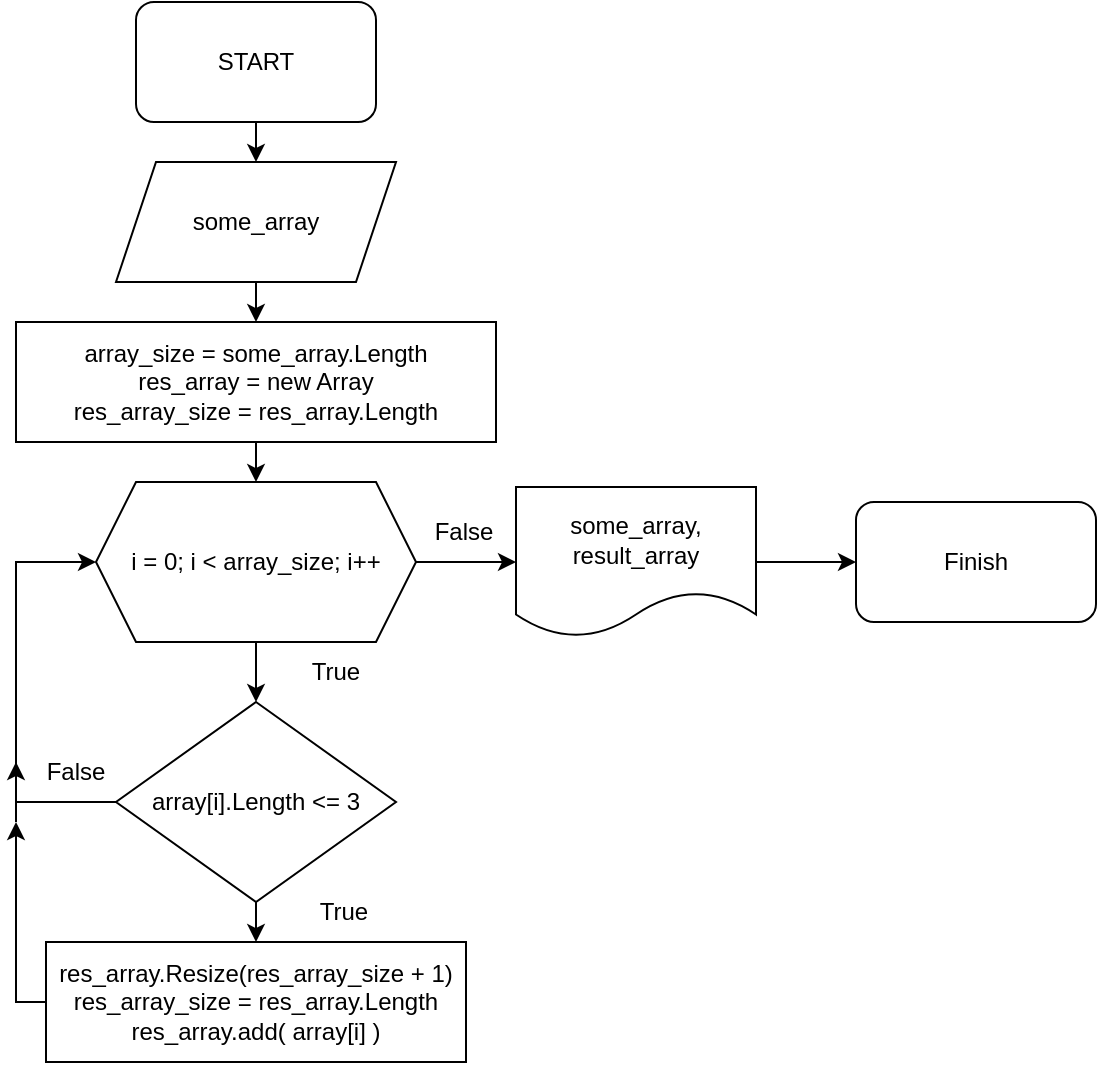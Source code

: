 <mxfile version="20.6.0" type="device"><diagram id="tvNLnXDEJZeiwaAtIqbP" name="Страница 1"><mxGraphModel dx="1422" dy="789" grid="1" gridSize="10" guides="1" tooltips="1" connect="1" arrows="1" fold="1" page="1" pageScale="1" pageWidth="827" pageHeight="1169" math="0" shadow="0"><root><mxCell id="0"/><mxCell id="1" parent="0"/><mxCell id="Neyg-PBzEWEoPHNEair2-26" style="edgeStyle=orthogonalEdgeStyle;rounded=0;orthogonalLoop=1;jettySize=auto;html=1;exitX=0.5;exitY=1;exitDx=0;exitDy=0;entryX=0.5;entryY=0;entryDx=0;entryDy=0;" edge="1" parent="1" source="Neyg-PBzEWEoPHNEair2-1" target="Neyg-PBzEWEoPHNEair2-3"><mxGeometry relative="1" as="geometry"/></mxCell><mxCell id="Neyg-PBzEWEoPHNEair2-1" value="START" style="rounded=1;whiteSpace=wrap;html=1;" vertex="1" parent="1"><mxGeometry x="140" y="80" width="120" height="60" as="geometry"/></mxCell><mxCell id="Neyg-PBzEWEoPHNEair2-2" value="Finish" style="rounded=1;whiteSpace=wrap;html=1;" vertex="1" parent="1"><mxGeometry x="500" y="330" width="120" height="60" as="geometry"/></mxCell><mxCell id="Neyg-PBzEWEoPHNEair2-22" style="edgeStyle=orthogonalEdgeStyle;rounded=0;orthogonalLoop=1;jettySize=auto;html=1;exitX=0.5;exitY=1;exitDx=0;exitDy=0;entryX=0.5;entryY=0;entryDx=0;entryDy=0;" edge="1" parent="1" source="Neyg-PBzEWEoPHNEair2-3" target="Neyg-PBzEWEoPHNEair2-4"><mxGeometry relative="1" as="geometry"/></mxCell><mxCell id="Neyg-PBzEWEoPHNEair2-3" value="some_array" style="shape=parallelogram;perimeter=parallelogramPerimeter;whiteSpace=wrap;html=1;fixedSize=1;" vertex="1" parent="1"><mxGeometry x="130" y="160" width="140" height="60" as="geometry"/></mxCell><mxCell id="Neyg-PBzEWEoPHNEair2-25" style="edgeStyle=orthogonalEdgeStyle;rounded=0;orthogonalLoop=1;jettySize=auto;html=1;exitX=0.5;exitY=1;exitDx=0;exitDy=0;entryX=0.5;entryY=0;entryDx=0;entryDy=0;" edge="1" parent="1" source="Neyg-PBzEWEoPHNEair2-4"><mxGeometry relative="1" as="geometry"><mxPoint x="200" y="320" as="targetPoint"/></mxGeometry></mxCell><mxCell id="Neyg-PBzEWEoPHNEair2-4" value="array_size = some_array.Length&lt;br&gt;res_array = new Array&lt;br&gt;res_array_size = res_array.Length" style="rounded=0;whiteSpace=wrap;html=1;" vertex="1" parent="1"><mxGeometry x="80" y="240" width="240" height="60" as="geometry"/></mxCell><mxCell id="Neyg-PBzEWEoPHNEair2-28" style="edgeStyle=orthogonalEdgeStyle;rounded=0;orthogonalLoop=1;jettySize=auto;html=1;exitX=0.5;exitY=1;exitDx=0;exitDy=0;entryX=0.5;entryY=0;entryDx=0;entryDy=0;" edge="1" parent="1" source="Neyg-PBzEWEoPHNEair2-20"><mxGeometry relative="1" as="geometry"><mxPoint x="200" y="430" as="targetPoint"/></mxGeometry></mxCell><mxCell id="Neyg-PBzEWEoPHNEair2-35" style="edgeStyle=orthogonalEdgeStyle;rounded=0;orthogonalLoop=1;jettySize=auto;html=1;exitX=1;exitY=0.5;exitDx=0;exitDy=0;" edge="1" parent="1" source="Neyg-PBzEWEoPHNEair2-20"><mxGeometry relative="1" as="geometry"><mxPoint x="330" y="360" as="targetPoint"/></mxGeometry></mxCell><mxCell id="Neyg-PBzEWEoPHNEair2-20" value="i = 0; i &amp;lt; array_size; i++" style="shape=hexagon;perimeter=hexagonPerimeter2;whiteSpace=wrap;html=1;fixedSize=1;" vertex="1" parent="1"><mxGeometry x="120" y="320" width="160" height="80" as="geometry"/></mxCell><mxCell id="Neyg-PBzEWEoPHNEair2-36" value="False" style="text;html=1;strokeColor=none;fillColor=none;align=center;verticalAlign=middle;whiteSpace=wrap;rounded=0;" vertex="1" parent="1"><mxGeometry x="274" y="330" width="60" height="30" as="geometry"/></mxCell><mxCell id="Neyg-PBzEWEoPHNEair2-46" style="edgeStyle=orthogonalEdgeStyle;rounded=0;orthogonalLoop=1;jettySize=auto;html=1;exitX=0.5;exitY=1;exitDx=0;exitDy=0;entryX=0.5;entryY=0;entryDx=0;entryDy=0;" edge="1" parent="1" source="Neyg-PBzEWEoPHNEair2-42" target="Neyg-PBzEWEoPHNEair2-45"><mxGeometry relative="1" as="geometry"/></mxCell><mxCell id="Neyg-PBzEWEoPHNEair2-50" style="edgeStyle=orthogonalEdgeStyle;rounded=0;orthogonalLoop=1;jettySize=auto;html=1;entryX=0;entryY=0.5;entryDx=0;entryDy=0;" edge="1" parent="1" source="Neyg-PBzEWEoPHNEair2-42" target="Neyg-PBzEWEoPHNEair2-20"><mxGeometry relative="1" as="geometry"><Array as="points"><mxPoint x="80" y="480"/><mxPoint x="80" y="360"/></Array></mxGeometry></mxCell><mxCell id="Neyg-PBzEWEoPHNEair2-42" value="array[i].Length &amp;lt;= 3" style="rhombus;whiteSpace=wrap;html=1;" vertex="1" parent="1"><mxGeometry x="130" y="430" width="140" height="100" as="geometry"/></mxCell><mxCell id="Neyg-PBzEWEoPHNEair2-52" style="edgeStyle=orthogonalEdgeStyle;rounded=0;orthogonalLoop=1;jettySize=auto;html=1;" edge="1" parent="1" source="Neyg-PBzEWEoPHNEair2-45"><mxGeometry relative="1" as="geometry"><mxPoint x="80" y="490" as="targetPoint"/><Array as="points"><mxPoint x="80" y="580"/></Array></mxGeometry></mxCell><mxCell id="Neyg-PBzEWEoPHNEair2-45" value="res_array.Resize(res_array_size + 1)&lt;br&gt;res_array_size = res_array.Length&lt;br&gt;res_array.add( array[i] )" style="rounded=0;whiteSpace=wrap;html=1;strokeColor=default;" vertex="1" parent="1"><mxGeometry x="95" y="550" width="210" height="60" as="geometry"/></mxCell><mxCell id="Neyg-PBzEWEoPHNEair2-48" value="True" style="text;html=1;strokeColor=none;fillColor=none;align=center;verticalAlign=middle;whiteSpace=wrap;rounded=0;" vertex="1" parent="1"><mxGeometry x="210" y="400" width="60" height="30" as="geometry"/></mxCell><mxCell id="Neyg-PBzEWEoPHNEair2-49" value="True" style="text;html=1;strokeColor=none;fillColor=none;align=center;verticalAlign=middle;whiteSpace=wrap;rounded=0;" vertex="1" parent="1"><mxGeometry x="214" y="520" width="60" height="30" as="geometry"/></mxCell><mxCell id="Neyg-PBzEWEoPHNEair2-53" value="" style="endArrow=classic;html=1;rounded=0;" edge="1" parent="1"><mxGeometry width="50" height="50" relative="1" as="geometry"><mxPoint x="80" y="490" as="sourcePoint"/><mxPoint x="80" y="460" as="targetPoint"/><Array as="points"/></mxGeometry></mxCell><mxCell id="Neyg-PBzEWEoPHNEair2-54" value="False" style="text;html=1;strokeColor=none;fillColor=none;align=center;verticalAlign=middle;whiteSpace=wrap;rounded=0;" vertex="1" parent="1"><mxGeometry x="80" y="450" width="60" height="30" as="geometry"/></mxCell><mxCell id="Neyg-PBzEWEoPHNEair2-58" style="edgeStyle=orthogonalEdgeStyle;rounded=0;orthogonalLoop=1;jettySize=auto;html=1;entryX=0;entryY=0.5;entryDx=0;entryDy=0;" edge="1" parent="1" source="Neyg-PBzEWEoPHNEair2-55" target="Neyg-PBzEWEoPHNEair2-2"><mxGeometry relative="1" as="geometry"/></mxCell><mxCell id="Neyg-PBzEWEoPHNEair2-55" value="some_array,&lt;br&gt;result_array" style="shape=document;whiteSpace=wrap;html=1;boundedLbl=1;strokeColor=default;" vertex="1" parent="1"><mxGeometry x="330" y="322.5" width="120" height="75" as="geometry"/></mxCell></root></mxGraphModel></diagram></mxfile>